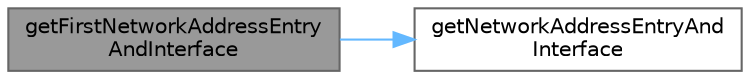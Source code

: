 digraph "getFirstNetworkAddressEntryAndInterface"
{
 // LATEX_PDF_SIZE
  bgcolor="transparent";
  edge [fontname=Helvetica,fontsize=10,labelfontname=Helvetica,labelfontsize=10];
  node [fontname=Helvetica,fontsize=10,shape=box,height=0.2,width=0.4];
  rankdir="LR";
  Node1 [id="Node000001",label="getFirstNetworkAddressEntry\lAndInterface",height=0.2,width=0.4,color="gray40", fillcolor="grey60", style="filled", fontcolor="black",tooltip="获取第一个网络地址条目和接口。"];
  Node1 -> Node2 [id="edge1_Node000001_Node000002",color="steelblue1",style="solid",tooltip=" "];
  Node2 [id="Node000002",label="getNetworkAddressEntryAnd\lInterface",height=0.2,width=0.4,color="grey40", fillcolor="white", style="filled",URL="$namespace_j_q_net.html#ad6849eb8c6584d3ee40830c4be2ff463",tooltip="获取网络地址条目和接口列表。"];
}
